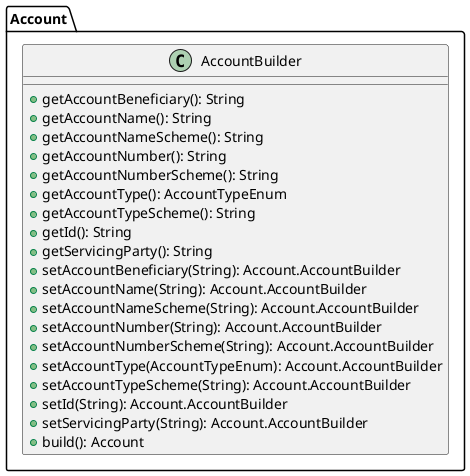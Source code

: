 @startuml

    class Account.AccountBuilder [[Account.AccountBuilder.html]] {
        +getAccountBeneficiary(): String
        +getAccountName(): String
        +getAccountNameScheme(): String
        +getAccountNumber(): String
        +getAccountNumberScheme(): String
        +getAccountType(): AccountTypeEnum
        +getAccountTypeScheme(): String
        +getId(): String
        +getServicingParty(): String
        +setAccountBeneficiary(String): Account.AccountBuilder
        +setAccountName(String): Account.AccountBuilder
        +setAccountNameScheme(String): Account.AccountBuilder
        +setAccountNumber(String): Account.AccountBuilder
        +setAccountNumberScheme(String): Account.AccountBuilder
        +setAccountType(AccountTypeEnum): Account.AccountBuilder
        +setAccountTypeScheme(String): Account.AccountBuilder
        +setId(String): Account.AccountBuilder
        +setServicingParty(String): Account.AccountBuilder
        +build(): Account
    }

@enduml
